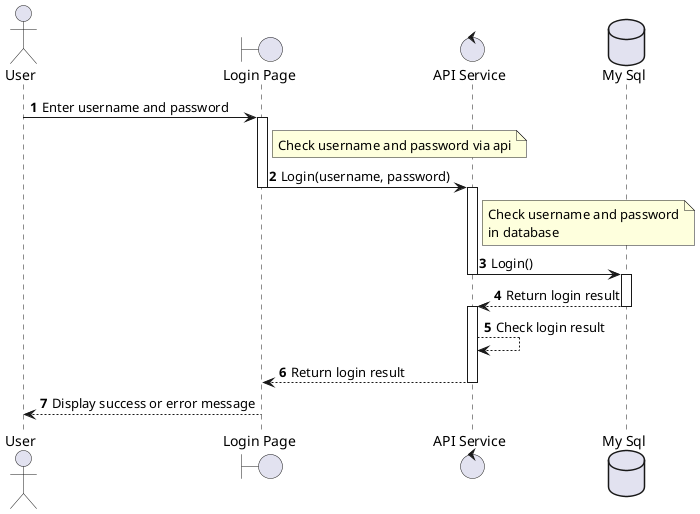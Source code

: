 @startuml SequenceDiagram_Login
actor User
boundary "Login Page" as LoginPage
control "API Service" as APIService
database "My Sql" as DB

autonumber
User -> LoginPage --++ : Enter username and password
note right of LoginPage: Check username and password via api
LoginPage -> APIService --++ : Login(username, password)
note right of APIService: Check username and password\nin database
APIService -> DB --++ : Login()
DB --> APIService --++ : Return login result
APIService --> APIService: Check login result
APIService --> LoginPage -- : Return login result
LoginPage --> User: Display success or error message
@enduml